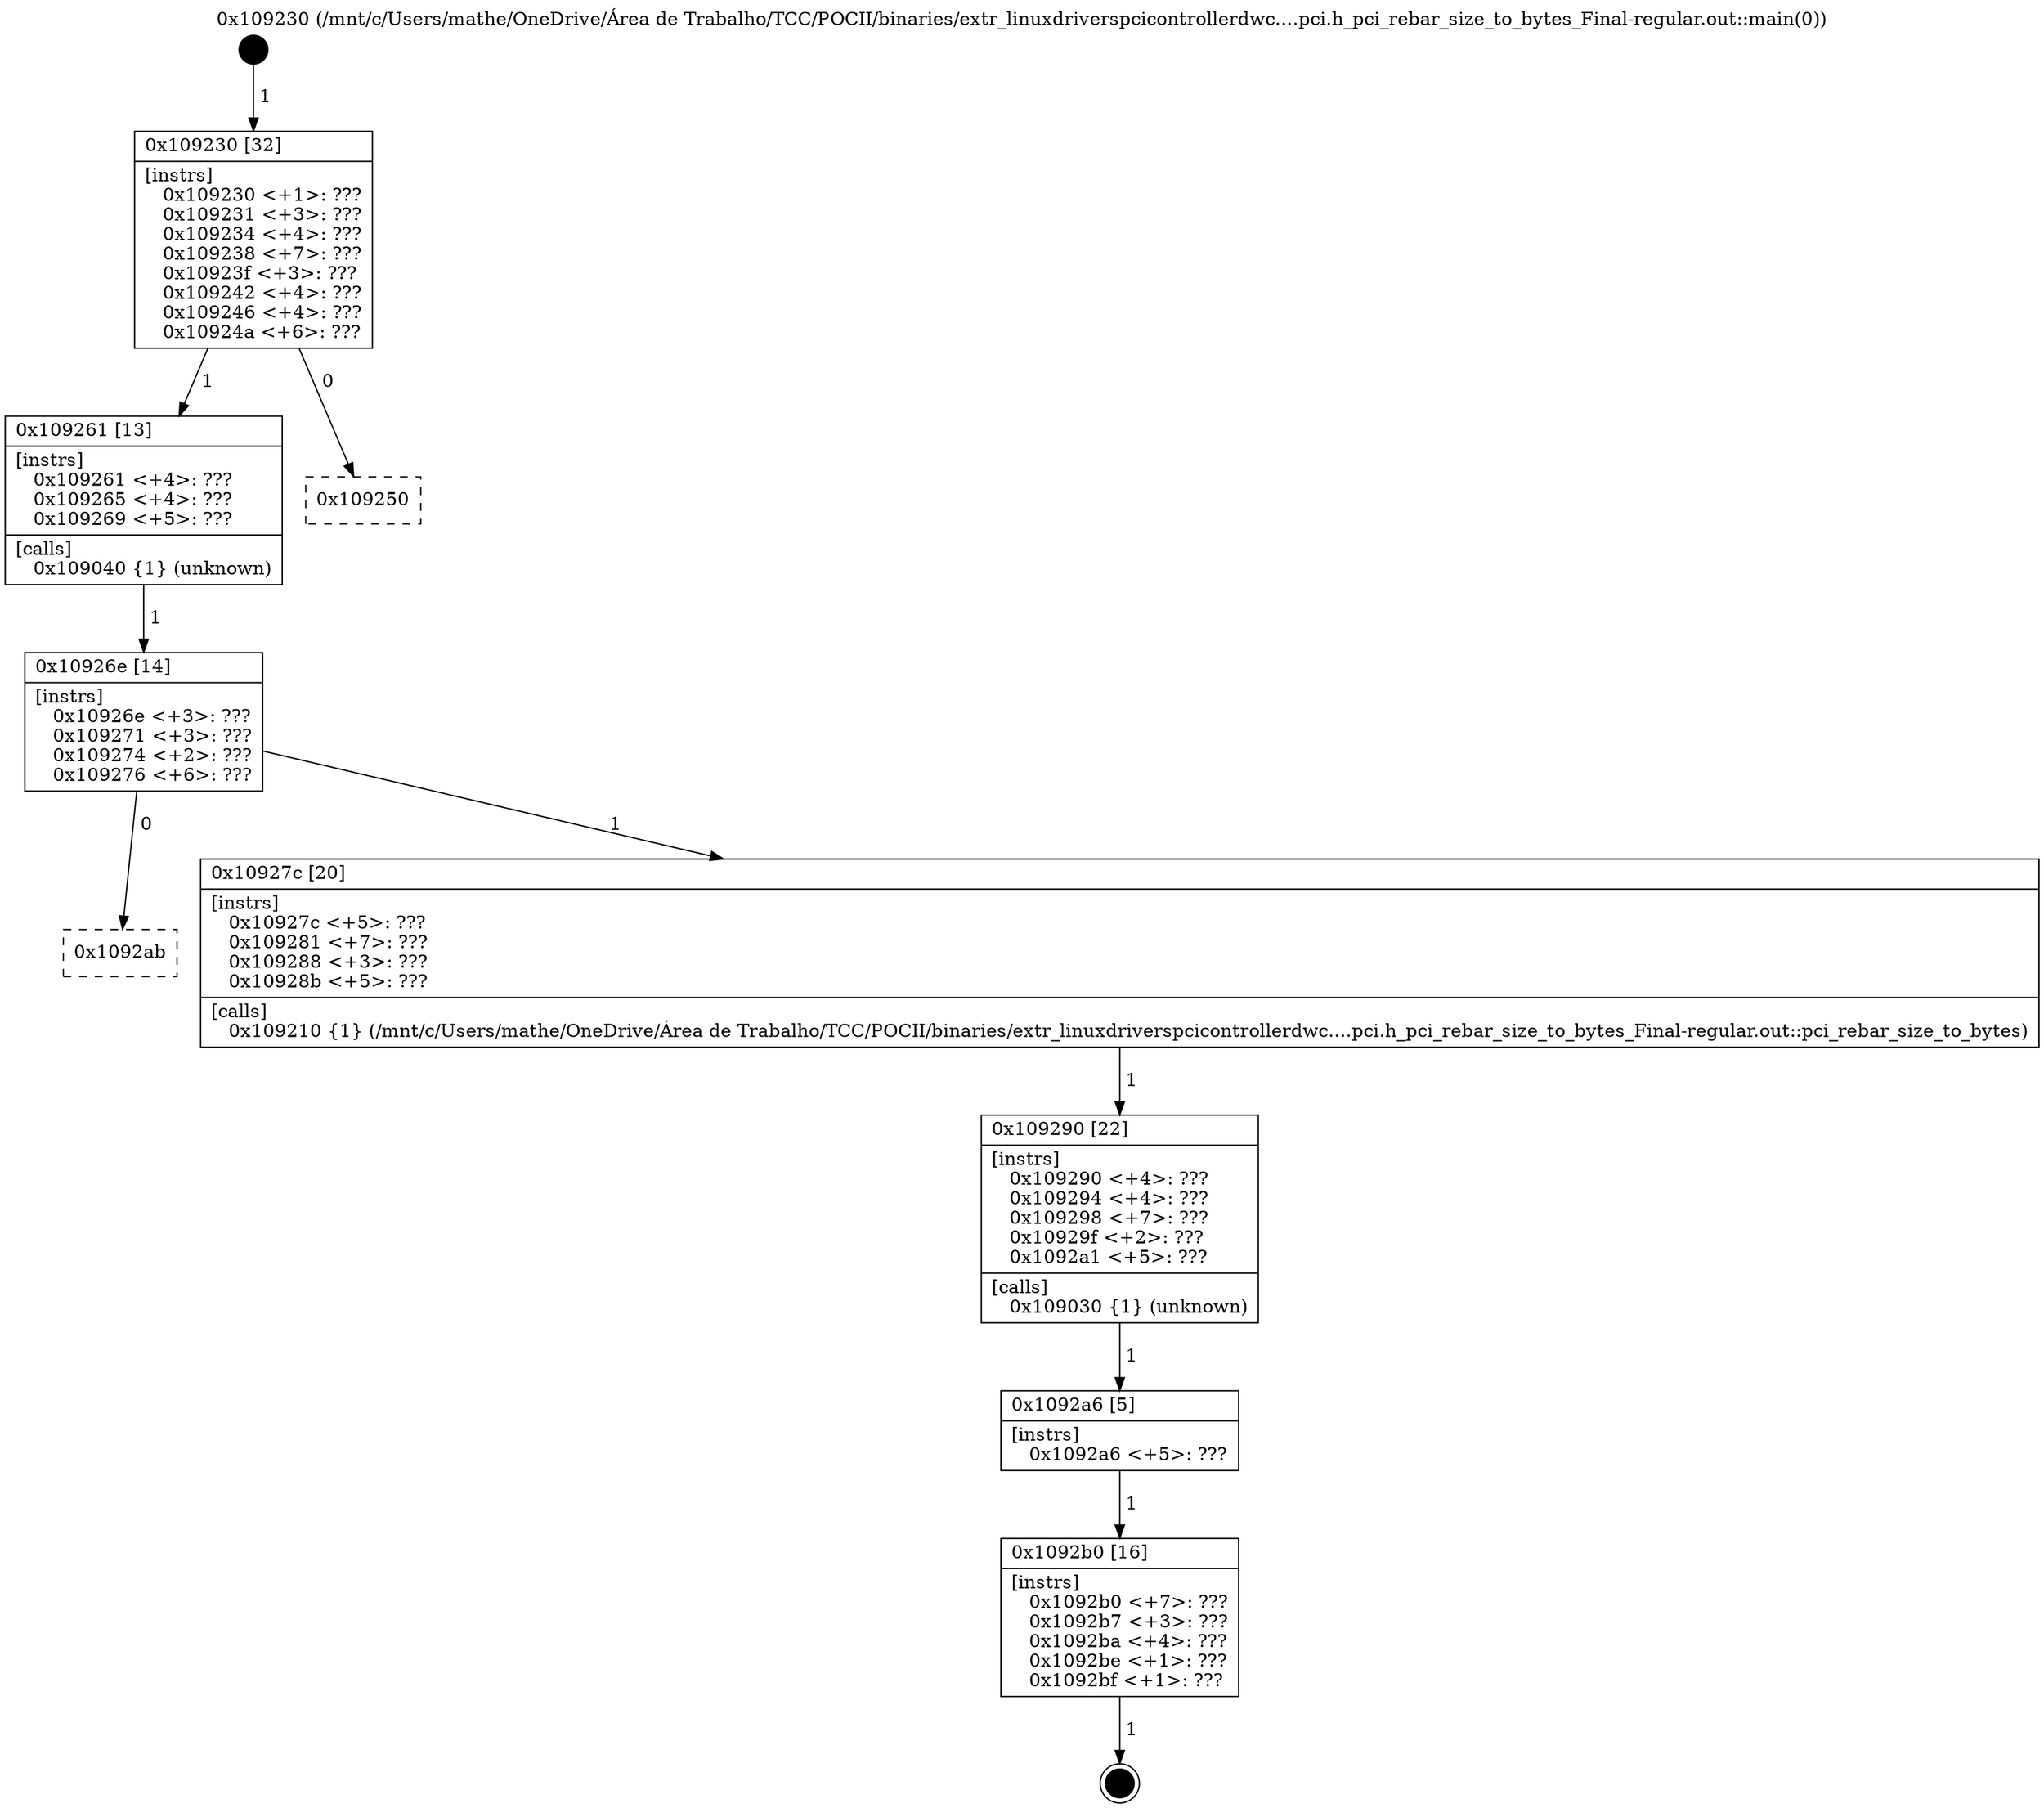 digraph "0x109230" {
  label = "0x109230 (/mnt/c/Users/mathe/OneDrive/Área de Trabalho/TCC/POCII/binaries/extr_linuxdriverspcicontrollerdwc....pci.h_pci_rebar_size_to_bytes_Final-regular.out::main(0))"
  labelloc = "t"
  node[shape=record]

  Entry [label="",width=0.3,height=0.3,shape=circle,fillcolor=black,style=filled]
  "0x109230" [label="{
     0x109230 [32]\l
     | [instrs]\l
     &nbsp;&nbsp;0x109230 \<+1\>: ???\l
     &nbsp;&nbsp;0x109231 \<+3\>: ???\l
     &nbsp;&nbsp;0x109234 \<+4\>: ???\l
     &nbsp;&nbsp;0x109238 \<+7\>: ???\l
     &nbsp;&nbsp;0x10923f \<+3\>: ???\l
     &nbsp;&nbsp;0x109242 \<+4\>: ???\l
     &nbsp;&nbsp;0x109246 \<+4\>: ???\l
     &nbsp;&nbsp;0x10924a \<+6\>: ???\l
  }"]
  "0x109261" [label="{
     0x109261 [13]\l
     | [instrs]\l
     &nbsp;&nbsp;0x109261 \<+4\>: ???\l
     &nbsp;&nbsp;0x109265 \<+4\>: ???\l
     &nbsp;&nbsp;0x109269 \<+5\>: ???\l
     | [calls]\l
     &nbsp;&nbsp;0x109040 \{1\} (unknown)\l
  }"]
  "0x109250" [label="{
     0x109250\l
  }", style=dashed]
  "0x10926e" [label="{
     0x10926e [14]\l
     | [instrs]\l
     &nbsp;&nbsp;0x10926e \<+3\>: ???\l
     &nbsp;&nbsp;0x109271 \<+3\>: ???\l
     &nbsp;&nbsp;0x109274 \<+2\>: ???\l
     &nbsp;&nbsp;0x109276 \<+6\>: ???\l
  }"]
  "0x1092ab" [label="{
     0x1092ab\l
  }", style=dashed]
  "0x10927c" [label="{
     0x10927c [20]\l
     | [instrs]\l
     &nbsp;&nbsp;0x10927c \<+5\>: ???\l
     &nbsp;&nbsp;0x109281 \<+7\>: ???\l
     &nbsp;&nbsp;0x109288 \<+3\>: ???\l
     &nbsp;&nbsp;0x10928b \<+5\>: ???\l
     | [calls]\l
     &nbsp;&nbsp;0x109210 \{1\} (/mnt/c/Users/mathe/OneDrive/Área de Trabalho/TCC/POCII/binaries/extr_linuxdriverspcicontrollerdwc....pci.h_pci_rebar_size_to_bytes_Final-regular.out::pci_rebar_size_to_bytes)\l
  }"]
  Exit [label="",width=0.3,height=0.3,shape=circle,fillcolor=black,style=filled,peripheries=2]
  "0x109290" [label="{
     0x109290 [22]\l
     | [instrs]\l
     &nbsp;&nbsp;0x109290 \<+4\>: ???\l
     &nbsp;&nbsp;0x109294 \<+4\>: ???\l
     &nbsp;&nbsp;0x109298 \<+7\>: ???\l
     &nbsp;&nbsp;0x10929f \<+2\>: ???\l
     &nbsp;&nbsp;0x1092a1 \<+5\>: ???\l
     | [calls]\l
     &nbsp;&nbsp;0x109030 \{1\} (unknown)\l
  }"]
  "0x1092a6" [label="{
     0x1092a6 [5]\l
     | [instrs]\l
     &nbsp;&nbsp;0x1092a6 \<+5\>: ???\l
  }"]
  "0x1092b0" [label="{
     0x1092b0 [16]\l
     | [instrs]\l
     &nbsp;&nbsp;0x1092b0 \<+7\>: ???\l
     &nbsp;&nbsp;0x1092b7 \<+3\>: ???\l
     &nbsp;&nbsp;0x1092ba \<+4\>: ???\l
     &nbsp;&nbsp;0x1092be \<+1\>: ???\l
     &nbsp;&nbsp;0x1092bf \<+1\>: ???\l
  }"]
  Entry -> "0x109230" [label=" 1"]
  "0x109230" -> "0x109261" [label=" 1"]
  "0x109230" -> "0x109250" [label=" 0"]
  "0x109261" -> "0x10926e" [label=" 1"]
  "0x10926e" -> "0x1092ab" [label=" 0"]
  "0x10926e" -> "0x10927c" [label=" 1"]
  "0x1092b0" -> Exit [label=" 1"]
  "0x10927c" -> "0x109290" [label=" 1"]
  "0x109290" -> "0x1092a6" [label=" 1"]
  "0x1092a6" -> "0x1092b0" [label=" 1"]
}
